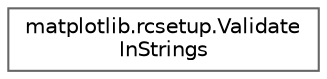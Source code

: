digraph "Graphical Class Hierarchy"
{
 // LATEX_PDF_SIZE
  bgcolor="transparent";
  edge [fontname=Helvetica,fontsize=10,labelfontname=Helvetica,labelfontsize=10];
  node [fontname=Helvetica,fontsize=10,shape=box,height=0.2,width=0.4];
  rankdir="LR";
  Node0 [id="Node000000",label="matplotlib.rcsetup.Validate\lInStrings",height=0.2,width=0.4,color="grey40", fillcolor="white", style="filled",URL="$d7/dde/classmatplotlib_1_1rcsetup_1_1ValidateInStrings.html",tooltip=" "];
}
